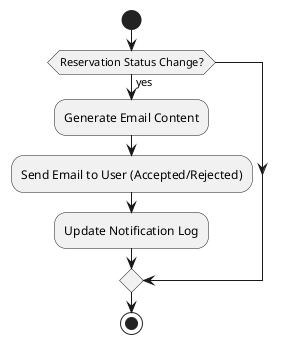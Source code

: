 @startuml
|System|
start
if (Reservation Status Change?) then (yes)
    :Generate Email Content;
    :Send Email to User (Accepted/Rejected);
    :Update Notification Log;
endif
stop
@enduml
